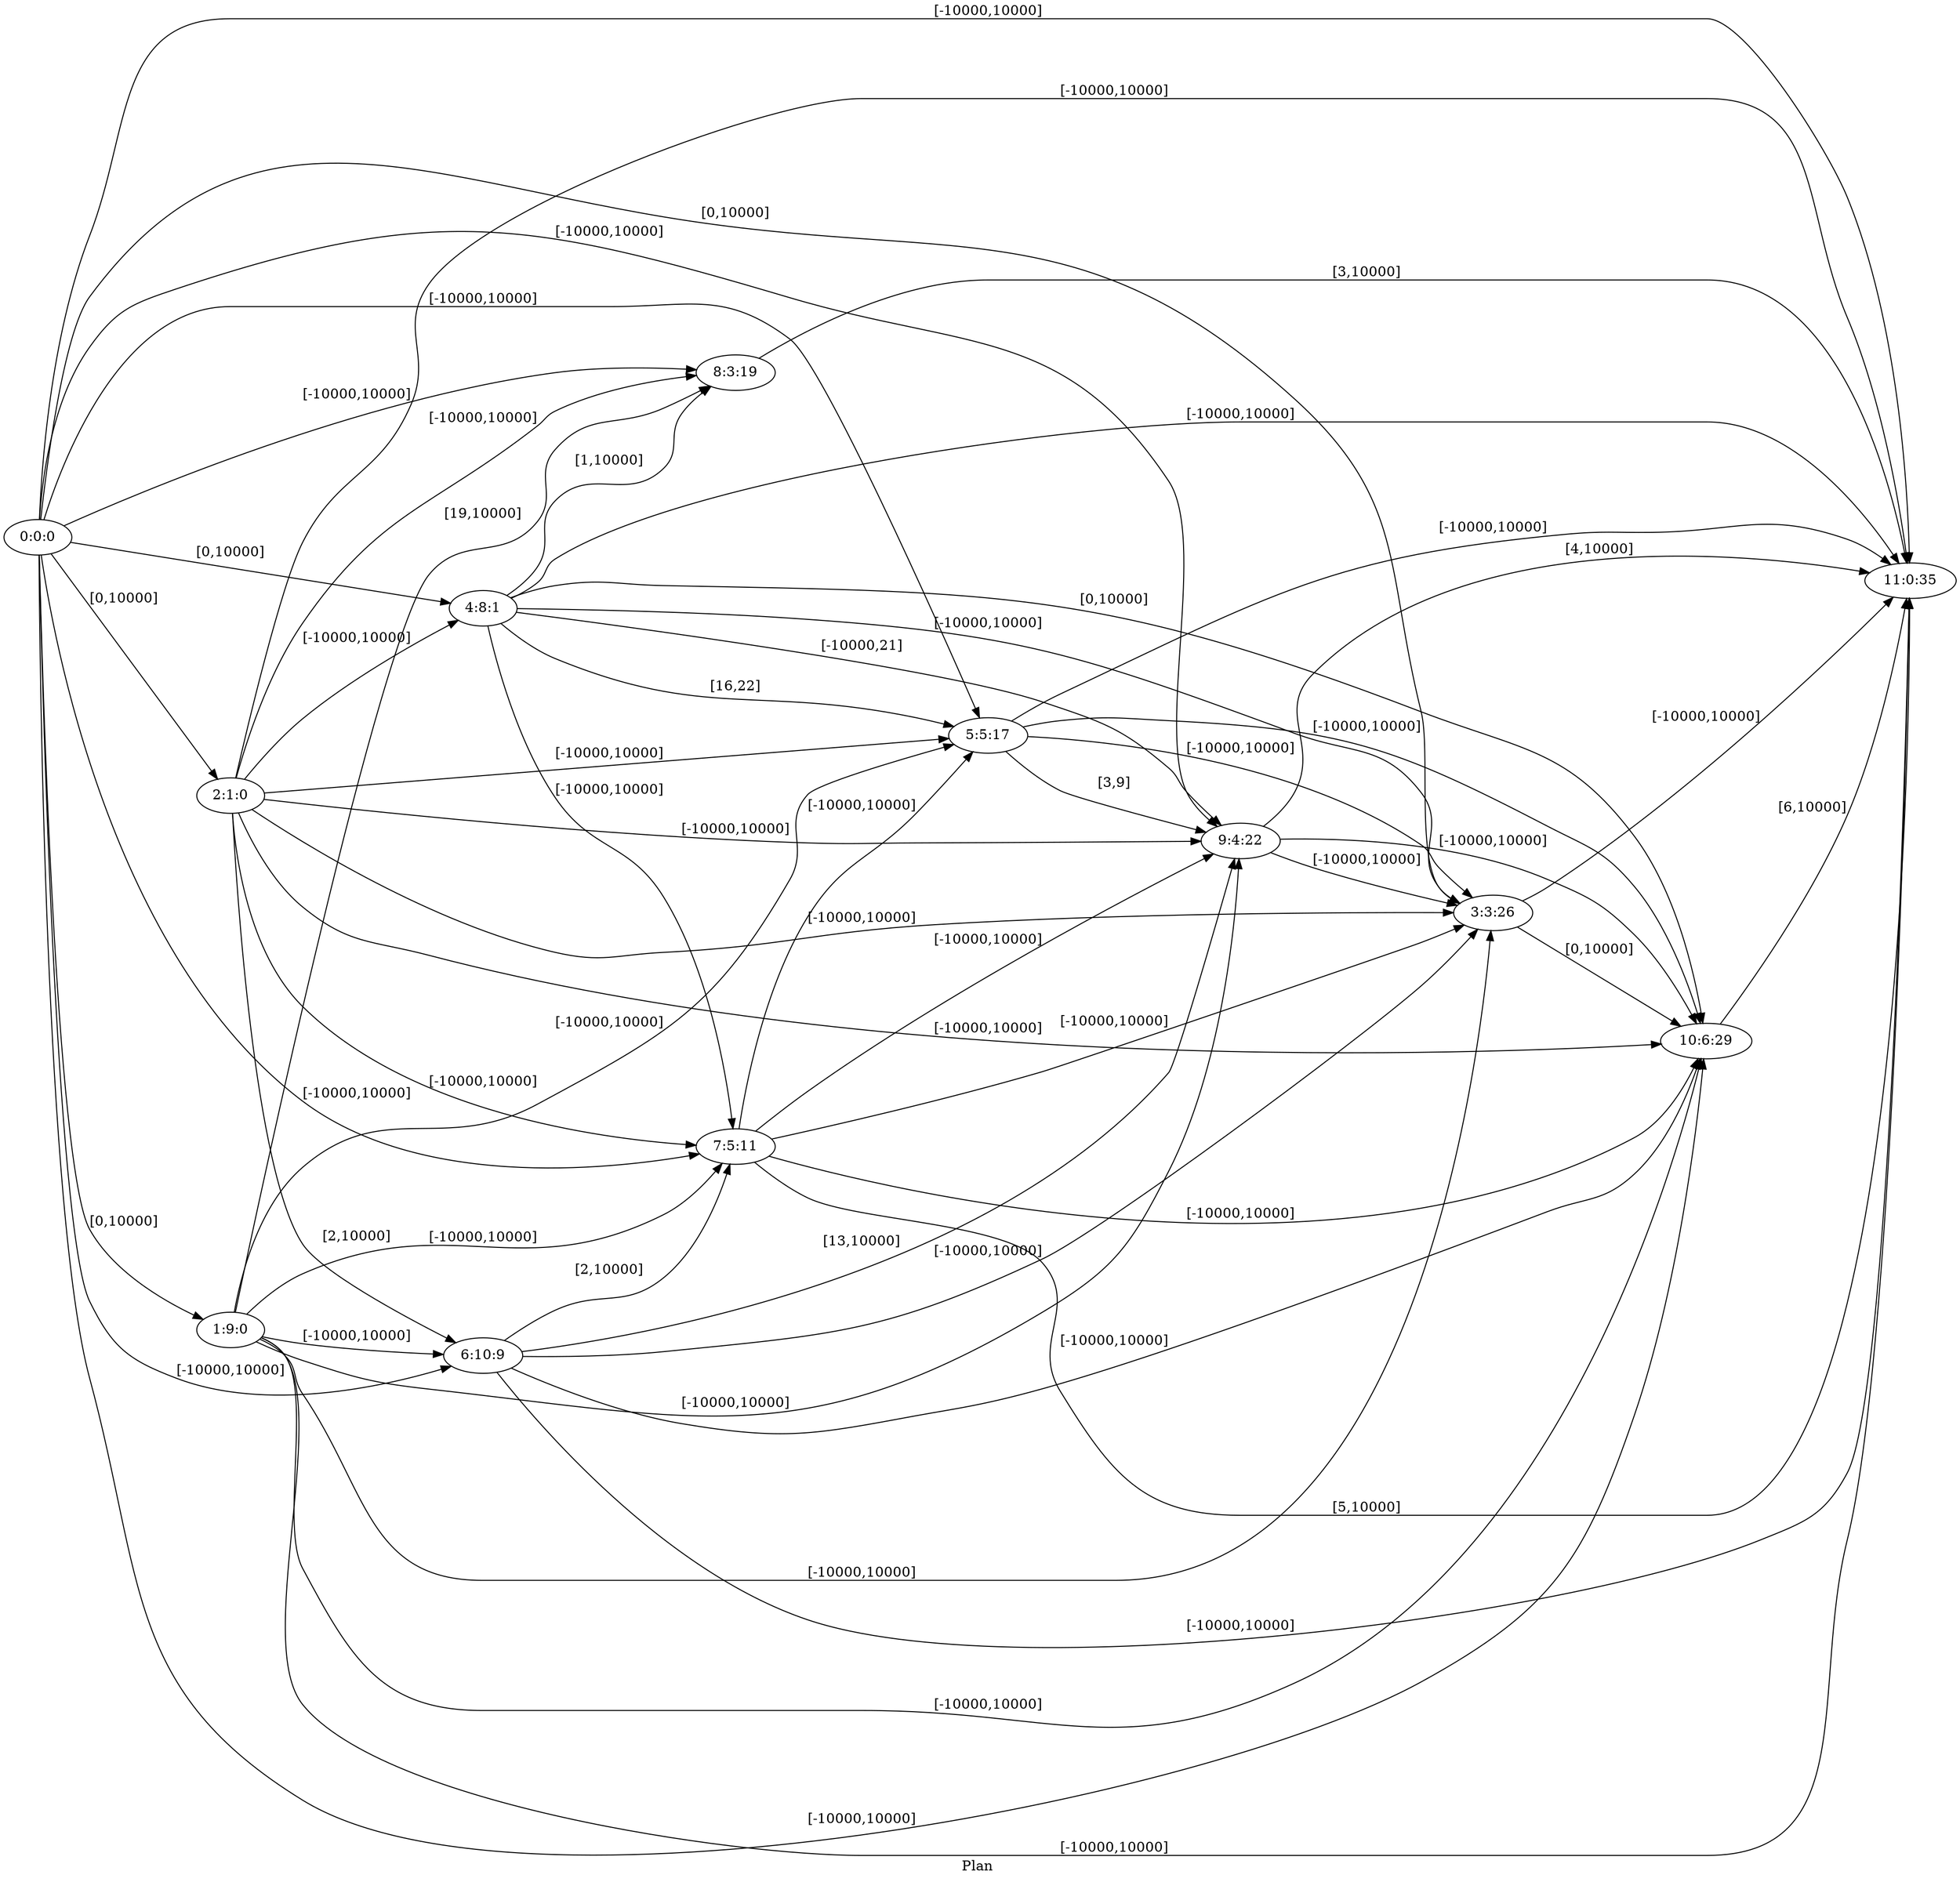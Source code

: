 digraph G {
 rankdir = LR;
 nodesep = .45; 
 size = 30;
label="Plan ";
 fldt = 0.72893;
"0:0:0"->"1:9:0"[ label = "[0,10000]"];
"0:0:0"->"2:1:0"[ label = "[0,10000]"];
"0:0:0"->"3:3:26"[ label = "[0,10000]"];
"0:0:0"->"4:8:1"[ label = "[0,10000]"];
"0:0:0"->"5:5:17"[ label = "[-10000,10000]"];
"0:0:0"->"6:10:9"[ label = "[-10000,10000]"];
"0:0:0"->"7:5:11"[ label = "[-10000,10000]"];
"0:0:0"->"8:3:19"[ label = "[-10000,10000]"];
"0:0:0"->"9:4:22"[ label = "[-10000,10000]"];
"0:0:0"->"10:6:29"[ label = "[-10000,10000]"];
"0:0:0"->"11:0:35"[ label = "[-10000,10000]"];
"1:9:0"->"3:3:26"[ label = "[-10000,10000]"];
"1:9:0"->"5:5:17"[ label = "[-10000,10000]"];
"1:9:0"->"6:10:9"[ label = "[-10000,10000]"];
"1:9:0"->"7:5:11"[ label = "[-10000,10000]"];
"1:9:0"->"8:3:19"[ label = "[19,10000]"];
"1:9:0"->"9:4:22"[ label = "[-10000,10000]"];
"1:9:0"->"10:6:29"[ label = "[-10000,10000]"];
"1:9:0"->"11:0:35"[ label = "[-10000,10000]"];
"2:1:0"->"3:3:26"[ label = "[-10000,10000]"];
"2:1:0"->"4:8:1"[ label = "[-10000,10000]"];
"2:1:0"->"5:5:17"[ label = "[-10000,10000]"];
"2:1:0"->"6:10:9"[ label = "[2,10000]"];
"2:1:0"->"7:5:11"[ label = "[-10000,10000]"];
"2:1:0"->"8:3:19"[ label = "[-10000,10000]"];
"2:1:0"->"9:4:22"[ label = "[-10000,10000]"];
"2:1:0"->"10:6:29"[ label = "[-10000,10000]"];
"2:1:0"->"11:0:35"[ label = "[-10000,10000]"];
"3:3:26"->"10:6:29"[ label = "[0,10000]"];
"3:3:26"->"11:0:35"[ label = "[-10000,10000]"];
"4:8:1"->"3:3:26"[ label = "[-10000,10000]"];
"4:8:1"->"5:5:17"[ label = "[16,22]"];
"4:8:1"->"7:5:11"[ label = "[-10000,10000]"];
"4:8:1"->"8:3:19"[ label = "[1,10000]"];
"4:8:1"->"9:4:22"[ label = "[-10000,21]"];
"4:8:1"->"10:6:29"[ label = "[0,10000]"];
"4:8:1"->"11:0:35"[ label = "[-10000,10000]"];
"5:5:17"->"3:3:26"[ label = "[-10000,10000]"];
"5:5:17"->"9:4:22"[ label = "[3,9]"];
"5:5:17"->"10:6:29"[ label = "[-10000,10000]"];
"5:5:17"->"11:0:35"[ label = "[-10000,10000]"];
"6:10:9"->"3:3:26"[ label = "[-10000,10000]"];
"6:10:9"->"7:5:11"[ label = "[2,10000]"];
"6:10:9"->"9:4:22"[ label = "[13,10000]"];
"6:10:9"->"10:6:29"[ label = "[-10000,10000]"];
"6:10:9"->"11:0:35"[ label = "[-10000,10000]"];
"7:5:11"->"3:3:26"[ label = "[-10000,10000]"];
"7:5:11"->"5:5:17"[ label = "[-10000,10000]"];
"7:5:11"->"9:4:22"[ label = "[-10000,10000]"];
"7:5:11"->"10:6:29"[ label = "[-10000,10000]"];
"7:5:11"->"11:0:35"[ label = "[5,10000]"];
"8:3:19"->"11:0:35"[ label = "[3,10000]"];
"9:4:22"->"3:3:26"[ label = "[-10000,10000]"];
"9:4:22"->"10:6:29"[ label = "[-10000,10000]"];
"9:4:22"->"11:0:35"[ label = "[4,10000]"];
"10:6:29"->"11:0:35"[ label = "[6,10000]"];
}
